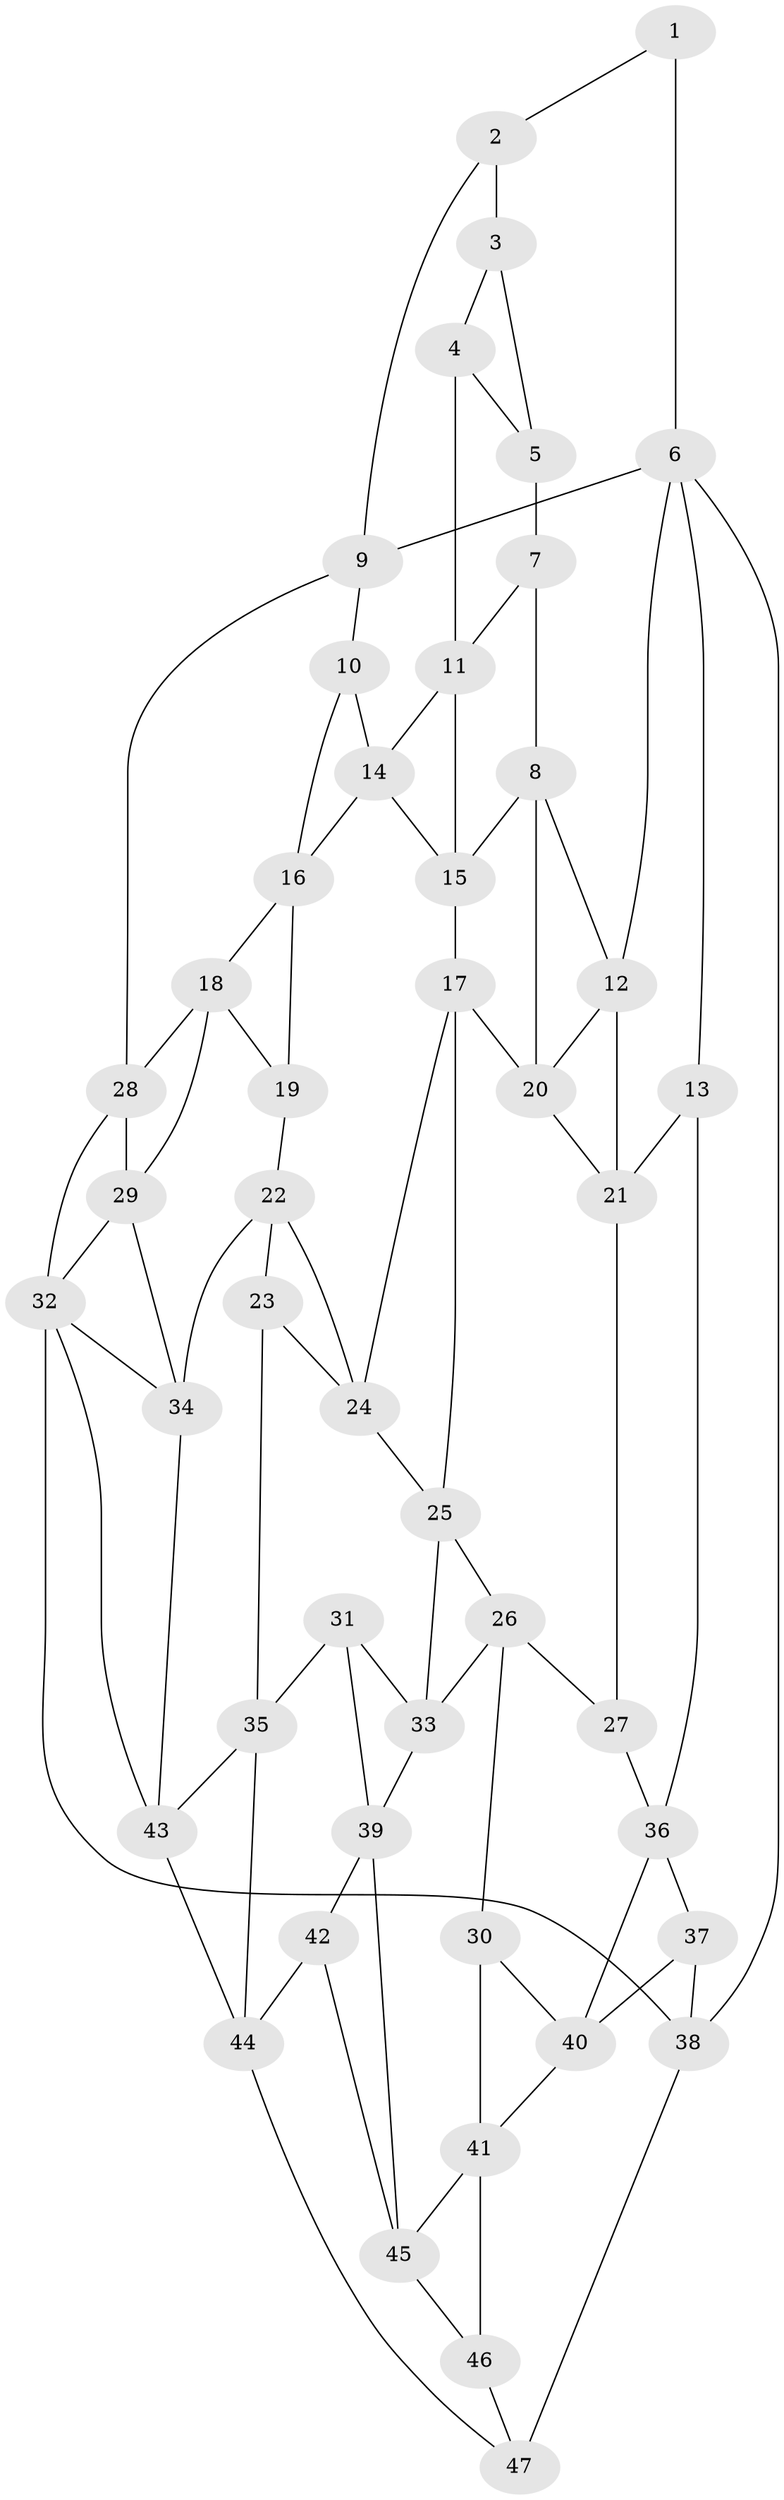 // original degree distribution, {3: 0.02127659574468085, 5: 0.5319148936170213, 4: 0.23404255319148937, 6: 0.2127659574468085}
// Generated by graph-tools (version 1.1) at 2025/03/03/09/25 03:03:12]
// undirected, 47 vertices, 86 edges
graph export_dot {
graph [start="1"]
  node [color=gray90,style=filled];
  1;
  2;
  3;
  4;
  5;
  6;
  7;
  8;
  9;
  10;
  11;
  12;
  13;
  14;
  15;
  16;
  17;
  18;
  19;
  20;
  21;
  22;
  23;
  24;
  25;
  26;
  27;
  28;
  29;
  30;
  31;
  32;
  33;
  34;
  35;
  36;
  37;
  38;
  39;
  40;
  41;
  42;
  43;
  44;
  45;
  46;
  47;
  1 -- 2 [weight=1.0];
  1 -- 6 [weight=2.0];
  2 -- 3 [weight=1.0];
  2 -- 9 [weight=1.0];
  3 -- 4 [weight=1.0];
  3 -- 5 [weight=1.0];
  4 -- 5 [weight=1.0];
  4 -- 11 [weight=1.0];
  5 -- 7 [weight=2.0];
  6 -- 9 [weight=1.0];
  6 -- 12 [weight=1.0];
  6 -- 13 [weight=1.0];
  6 -- 38 [weight=2.0];
  7 -- 8 [weight=1.0];
  7 -- 11 [weight=1.0];
  8 -- 12 [weight=1.0];
  8 -- 15 [weight=1.0];
  8 -- 20 [weight=1.0];
  9 -- 10 [weight=1.0];
  9 -- 28 [weight=1.0];
  10 -- 14 [weight=1.0];
  10 -- 16 [weight=1.0];
  11 -- 14 [weight=1.0];
  11 -- 15 [weight=1.0];
  12 -- 20 [weight=1.0];
  12 -- 21 [weight=1.0];
  13 -- 21 [weight=1.0];
  13 -- 36 [weight=1.0];
  14 -- 15 [weight=1.0];
  14 -- 16 [weight=1.0];
  15 -- 17 [weight=1.0];
  16 -- 18 [weight=1.0];
  16 -- 19 [weight=1.0];
  17 -- 20 [weight=1.0];
  17 -- 24 [weight=1.0];
  17 -- 25 [weight=1.0];
  18 -- 19 [weight=1.0];
  18 -- 28 [weight=1.0];
  18 -- 29 [weight=1.0];
  19 -- 22 [weight=1.0];
  20 -- 21 [weight=1.0];
  21 -- 27 [weight=1.0];
  22 -- 23 [weight=1.0];
  22 -- 24 [weight=1.0];
  22 -- 34 [weight=1.0];
  23 -- 24 [weight=1.0];
  23 -- 35 [weight=1.0];
  24 -- 25 [weight=1.0];
  25 -- 26 [weight=1.0];
  25 -- 33 [weight=1.0];
  26 -- 27 [weight=1.0];
  26 -- 30 [weight=1.0];
  26 -- 33 [weight=1.0];
  27 -- 36 [weight=1.0];
  28 -- 29 [weight=1.0];
  28 -- 32 [weight=1.0];
  29 -- 32 [weight=1.0];
  29 -- 34 [weight=1.0];
  30 -- 40 [weight=1.0];
  30 -- 41 [weight=1.0];
  31 -- 33 [weight=1.0];
  31 -- 35 [weight=1.0];
  31 -- 39 [weight=1.0];
  32 -- 34 [weight=1.0];
  32 -- 38 [weight=1.0];
  32 -- 43 [weight=1.0];
  33 -- 39 [weight=1.0];
  34 -- 43 [weight=1.0];
  35 -- 43 [weight=1.0];
  35 -- 44 [weight=1.0];
  36 -- 37 [weight=1.0];
  36 -- 40 [weight=1.0];
  37 -- 38 [weight=1.0];
  37 -- 40 [weight=1.0];
  38 -- 47 [weight=2.0];
  39 -- 42 [weight=1.0];
  39 -- 45 [weight=1.0];
  40 -- 41 [weight=1.0];
  41 -- 45 [weight=1.0];
  41 -- 46 [weight=1.0];
  42 -- 44 [weight=1.0];
  42 -- 45 [weight=1.0];
  43 -- 44 [weight=1.0];
  44 -- 47 [weight=1.0];
  45 -- 46 [weight=1.0];
  46 -- 47 [weight=1.0];
}
